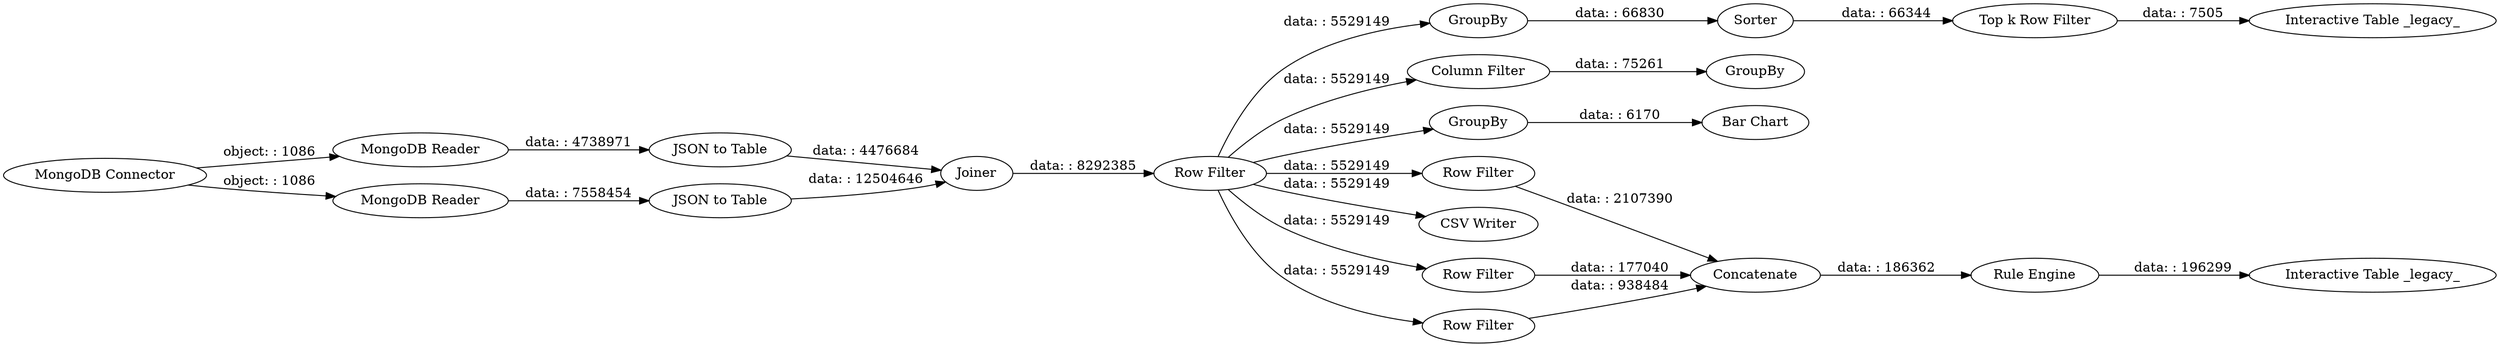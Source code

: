 digraph {
	"8121097104191691266_17" [label=GroupBy]
	"8121097104191691266_23" [label="Row Filter"]
	"8121097104191691266_27" [label="Rule Engine"]
	"8121097104191691266_26" [label=Concatenate]
	"8121097104191691266_6" [label=Joiner]
	"8121097104191691266_18" [label=Sorter]
	"8121097104191691266_15" [label="Column Filter"]
	"8121097104191691266_9" [label=GroupBy]
	"8121097104191691266_16" [label=GroupBy]
	"8121097104191691266_7" [label="Row Filter"]
	"8121097104191691266_1" [label="MongoDB Connector"]
	"8121097104191691266_5" [label="JSON to Table"]
	"8121097104191691266_3" [label="MongoDB Reader"]
	"8121097104191691266_8" [label="CSV Writer"]
	"8121097104191691266_22" [label="Row Filter"]
	"8121097104191691266_20" [label="Interactive Table _legacy_"]
	"8121097104191691266_29" [label="Interactive Table _legacy_"]
	"8121097104191691266_11" [label="Bar Chart"]
	"8121097104191691266_19" [label="Top k Row Filter"]
	"8121097104191691266_4" [label="JSON to Table"]
	"8121097104191691266_21" [label="Row Filter"]
	"8121097104191691266_2" [label="MongoDB Reader"]
	"8121097104191691266_9" -> "8121097104191691266_11" [label="data: : 6170"]
	"8121097104191691266_2" -> "8121097104191691266_4" [label="data: : 7558454"]
	"8121097104191691266_26" -> "8121097104191691266_27" [label="data: : 186362"]
	"8121097104191691266_7" -> "8121097104191691266_8" [label="data: : 5529149"]
	"8121097104191691266_7" -> "8121097104191691266_9" [label="data: : 5529149"]
	"8121097104191691266_15" -> "8121097104191691266_16" [label="data: : 75261"]
	"8121097104191691266_7" -> "8121097104191691266_15" [label="data: : 5529149"]
	"8121097104191691266_7" -> "8121097104191691266_22" [label="data: : 5529149"]
	"8121097104191691266_7" -> "8121097104191691266_23" [label="data: : 5529149"]
	"8121097104191691266_3" -> "8121097104191691266_5" [label="data: : 4738971"]
	"8121097104191691266_5" -> "8121097104191691266_6" [label="data: : 4476684"]
	"8121097104191691266_27" -> "8121097104191691266_29" [label="data: : 196299"]
	"8121097104191691266_22" -> "8121097104191691266_26" [label="data: : 938484"]
	"8121097104191691266_17" -> "8121097104191691266_18" [label="data: : 66830"]
	"8121097104191691266_19" -> "8121097104191691266_20" [label="data: : 7505"]
	"8121097104191691266_21" -> "8121097104191691266_26" [label="data: : 2107390"]
	"8121097104191691266_7" -> "8121097104191691266_21" [label="data: : 5529149"]
	"8121097104191691266_18" -> "8121097104191691266_19" [label="data: : 66344"]
	"8121097104191691266_6" -> "8121097104191691266_7" [label="data: : 8292385"]
	"8121097104191691266_23" -> "8121097104191691266_26" [label="data: : 177040"]
	"8121097104191691266_4" -> "8121097104191691266_6" [label="data: : 12504646"]
	"8121097104191691266_7" -> "8121097104191691266_17" [label="data: : 5529149"]
	"8121097104191691266_1" -> "8121097104191691266_2" [label="object: : 1086"]
	"8121097104191691266_1" -> "8121097104191691266_3" [label="object: : 1086"]
	rankdir=LR
}
